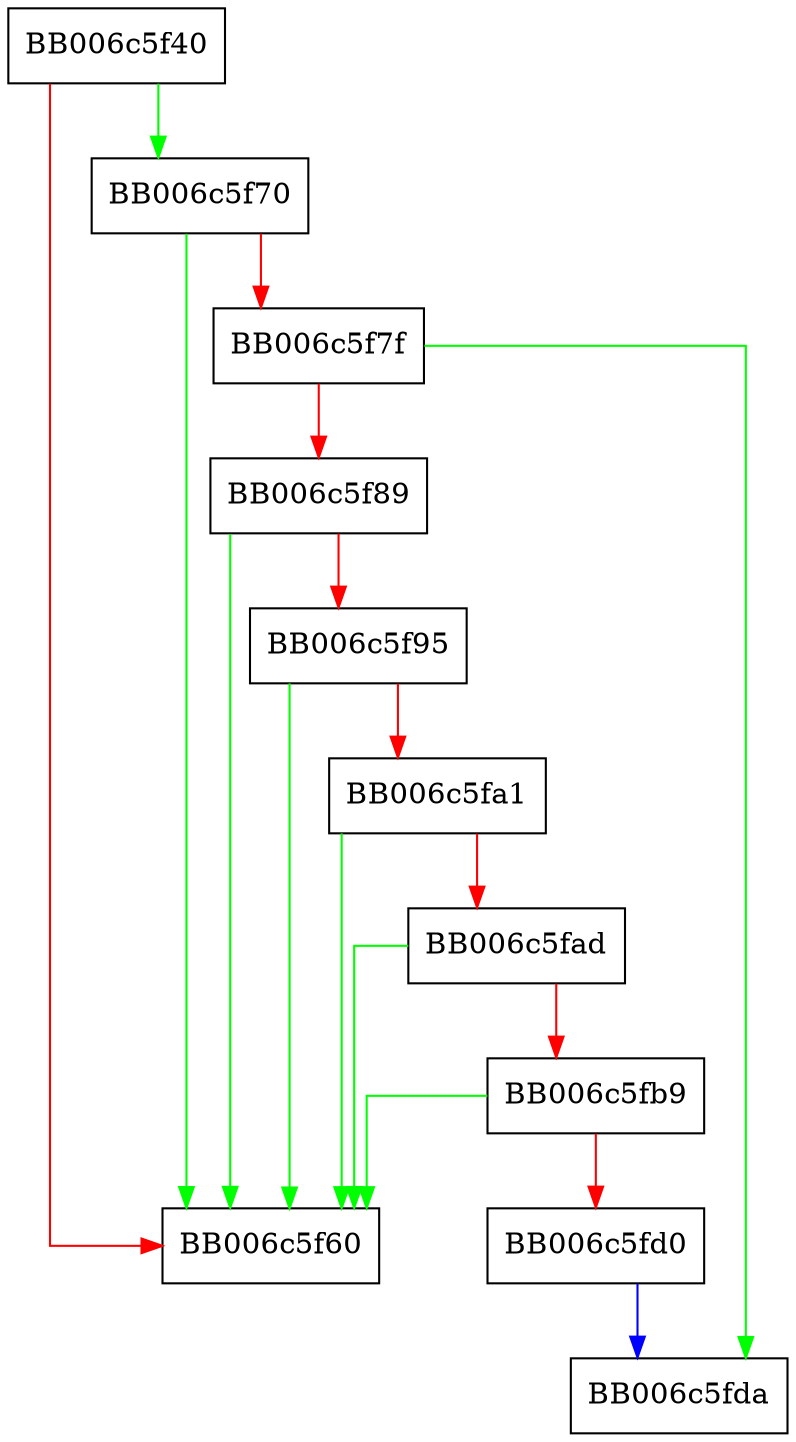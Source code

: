 digraph hmac_drbg_kdf_derive {
  node [shape="box"];
  graph [splines=ortho];
  BB006c5f40 -> BB006c5f70 [color="green"];
  BB006c5f40 -> BB006c5f60 [color="red"];
  BB006c5f70 -> BB006c5f60 [color="green"];
  BB006c5f70 -> BB006c5f7f [color="red"];
  BB006c5f7f -> BB006c5fda [color="green"];
  BB006c5f7f -> BB006c5f89 [color="red"];
  BB006c5f89 -> BB006c5f60 [color="green"];
  BB006c5f89 -> BB006c5f95 [color="red"];
  BB006c5f95 -> BB006c5f60 [color="green"];
  BB006c5f95 -> BB006c5fa1 [color="red"];
  BB006c5fa1 -> BB006c5f60 [color="green"];
  BB006c5fa1 -> BB006c5fad [color="red"];
  BB006c5fad -> BB006c5f60 [color="green"];
  BB006c5fad -> BB006c5fb9 [color="red"];
  BB006c5fb9 -> BB006c5f60 [color="green"];
  BB006c5fb9 -> BB006c5fd0 [color="red"];
  BB006c5fd0 -> BB006c5fda [color="blue"];
}